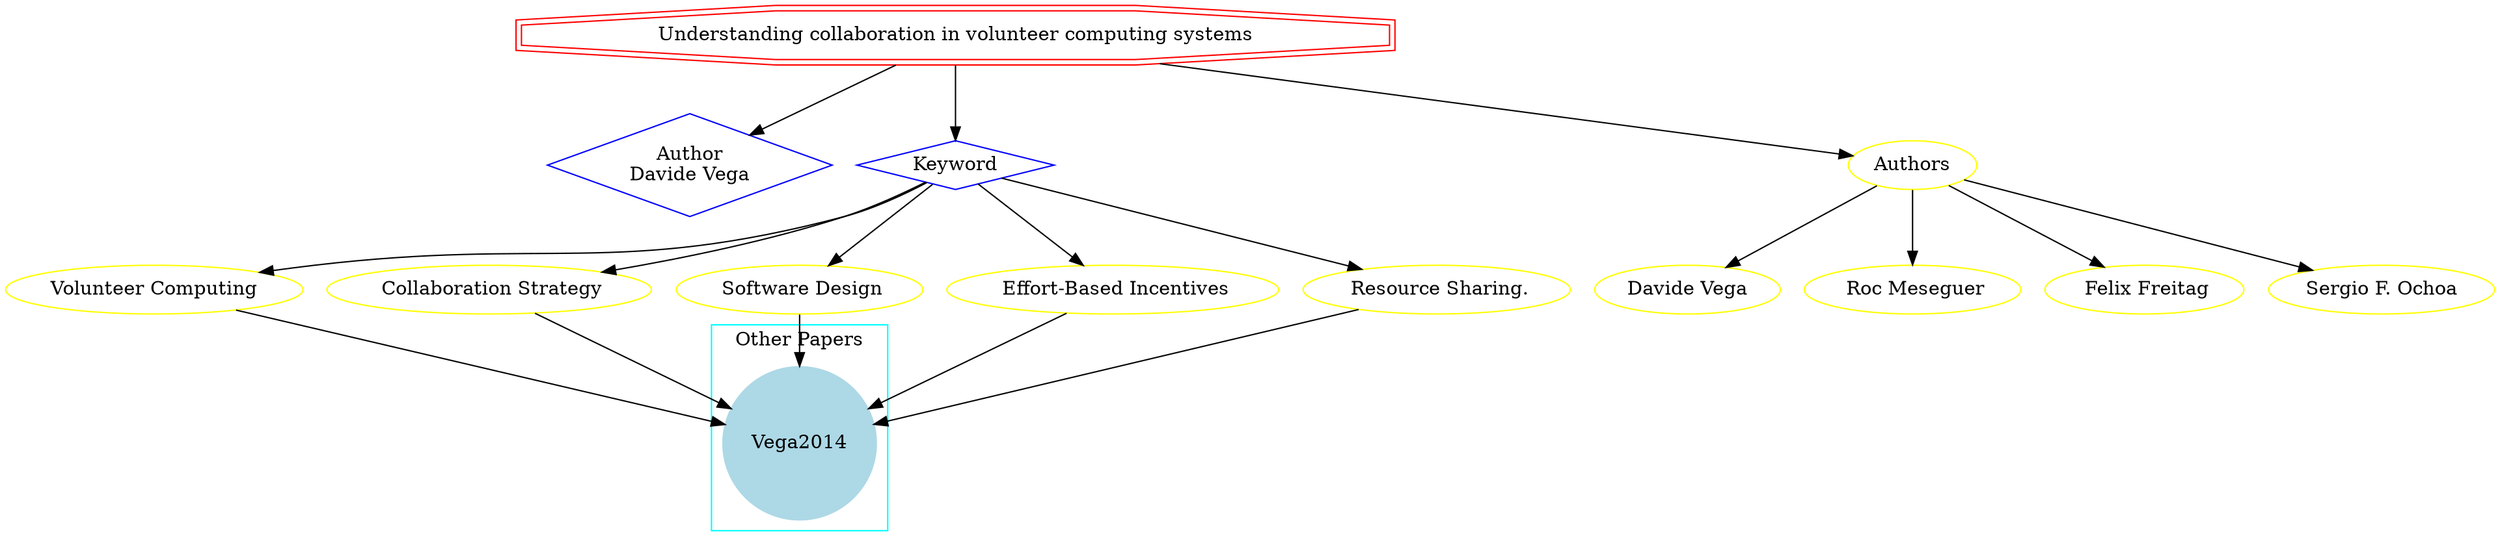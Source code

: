 strict digraph mind_map108 {
	node [color=red shape=doubleoctagon]
	"Understanding collaboration in volunteer computing systems"
	node [color=blue shape=diamond]
	"Author
Davide Vega"
	Keyword
	"Understanding collaboration in volunteer computing systems" -> "Author
Davide Vega"
	"Understanding collaboration in volunteer computing systems" -> Keyword
	node [color=yellow shape=ellipse]
	"Volunteer Computing"
	Keyword -> "Volunteer Computing"
	" Collaboration Strategy"
	Keyword -> " Collaboration Strategy"
	" Software Design"
	Keyword -> " Software Design"
	" Effort-Based Incentives"
	Keyword -> " Effort-Based Incentives"
	" Resource Sharing."
	Keyword -> " Resource Sharing."
	subgraph cluster_0 {
		node [style=filled]
		node [color=lightblue shape=circle]
		label="Other Papers"
		color=cyan
		Vega2014
	}
	"Volunteer Computing" -> Vega2014
	" Collaboration Strategy" -> Vega2014
	" Software Design" -> Vega2014
	" Effort-Based Incentives" -> Vega2014
	" Resource Sharing." -> Vega2014
	"Understanding collaboration in volunteer computing systems" -> Authors
	Authors -> "Davide Vega"
	Authors -> " Roc Meseguer"
	Authors -> " Felix Freitag"
	Authors -> "Sergio F. Ochoa"
}

